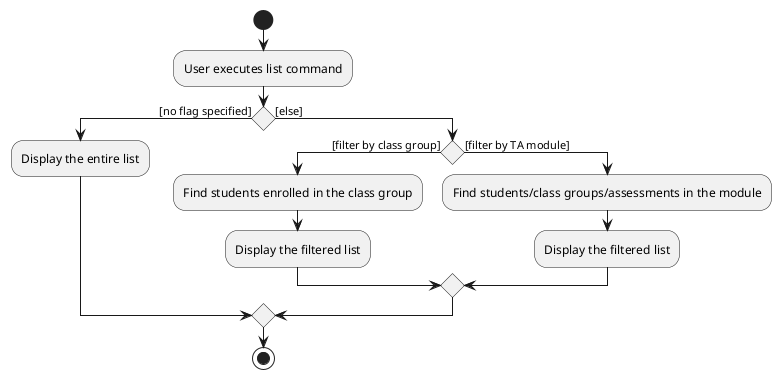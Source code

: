 @startuml
start

'Since the beta syntax does not support placing the condition outside the
'diamond we place it as the true branch instead.
:User executes list command;

if () then ([no flag specified])
    :Display the entire list;
else ([else])
    if () then ([filter by class group])
    :Find students enrolled in the class group;
    :Display the filtered list;
    else ([filter by TA module])
    :Find students/class groups/assessments in the module;
    :Display the filtered list;
    endif
endif
stop
@enduml

